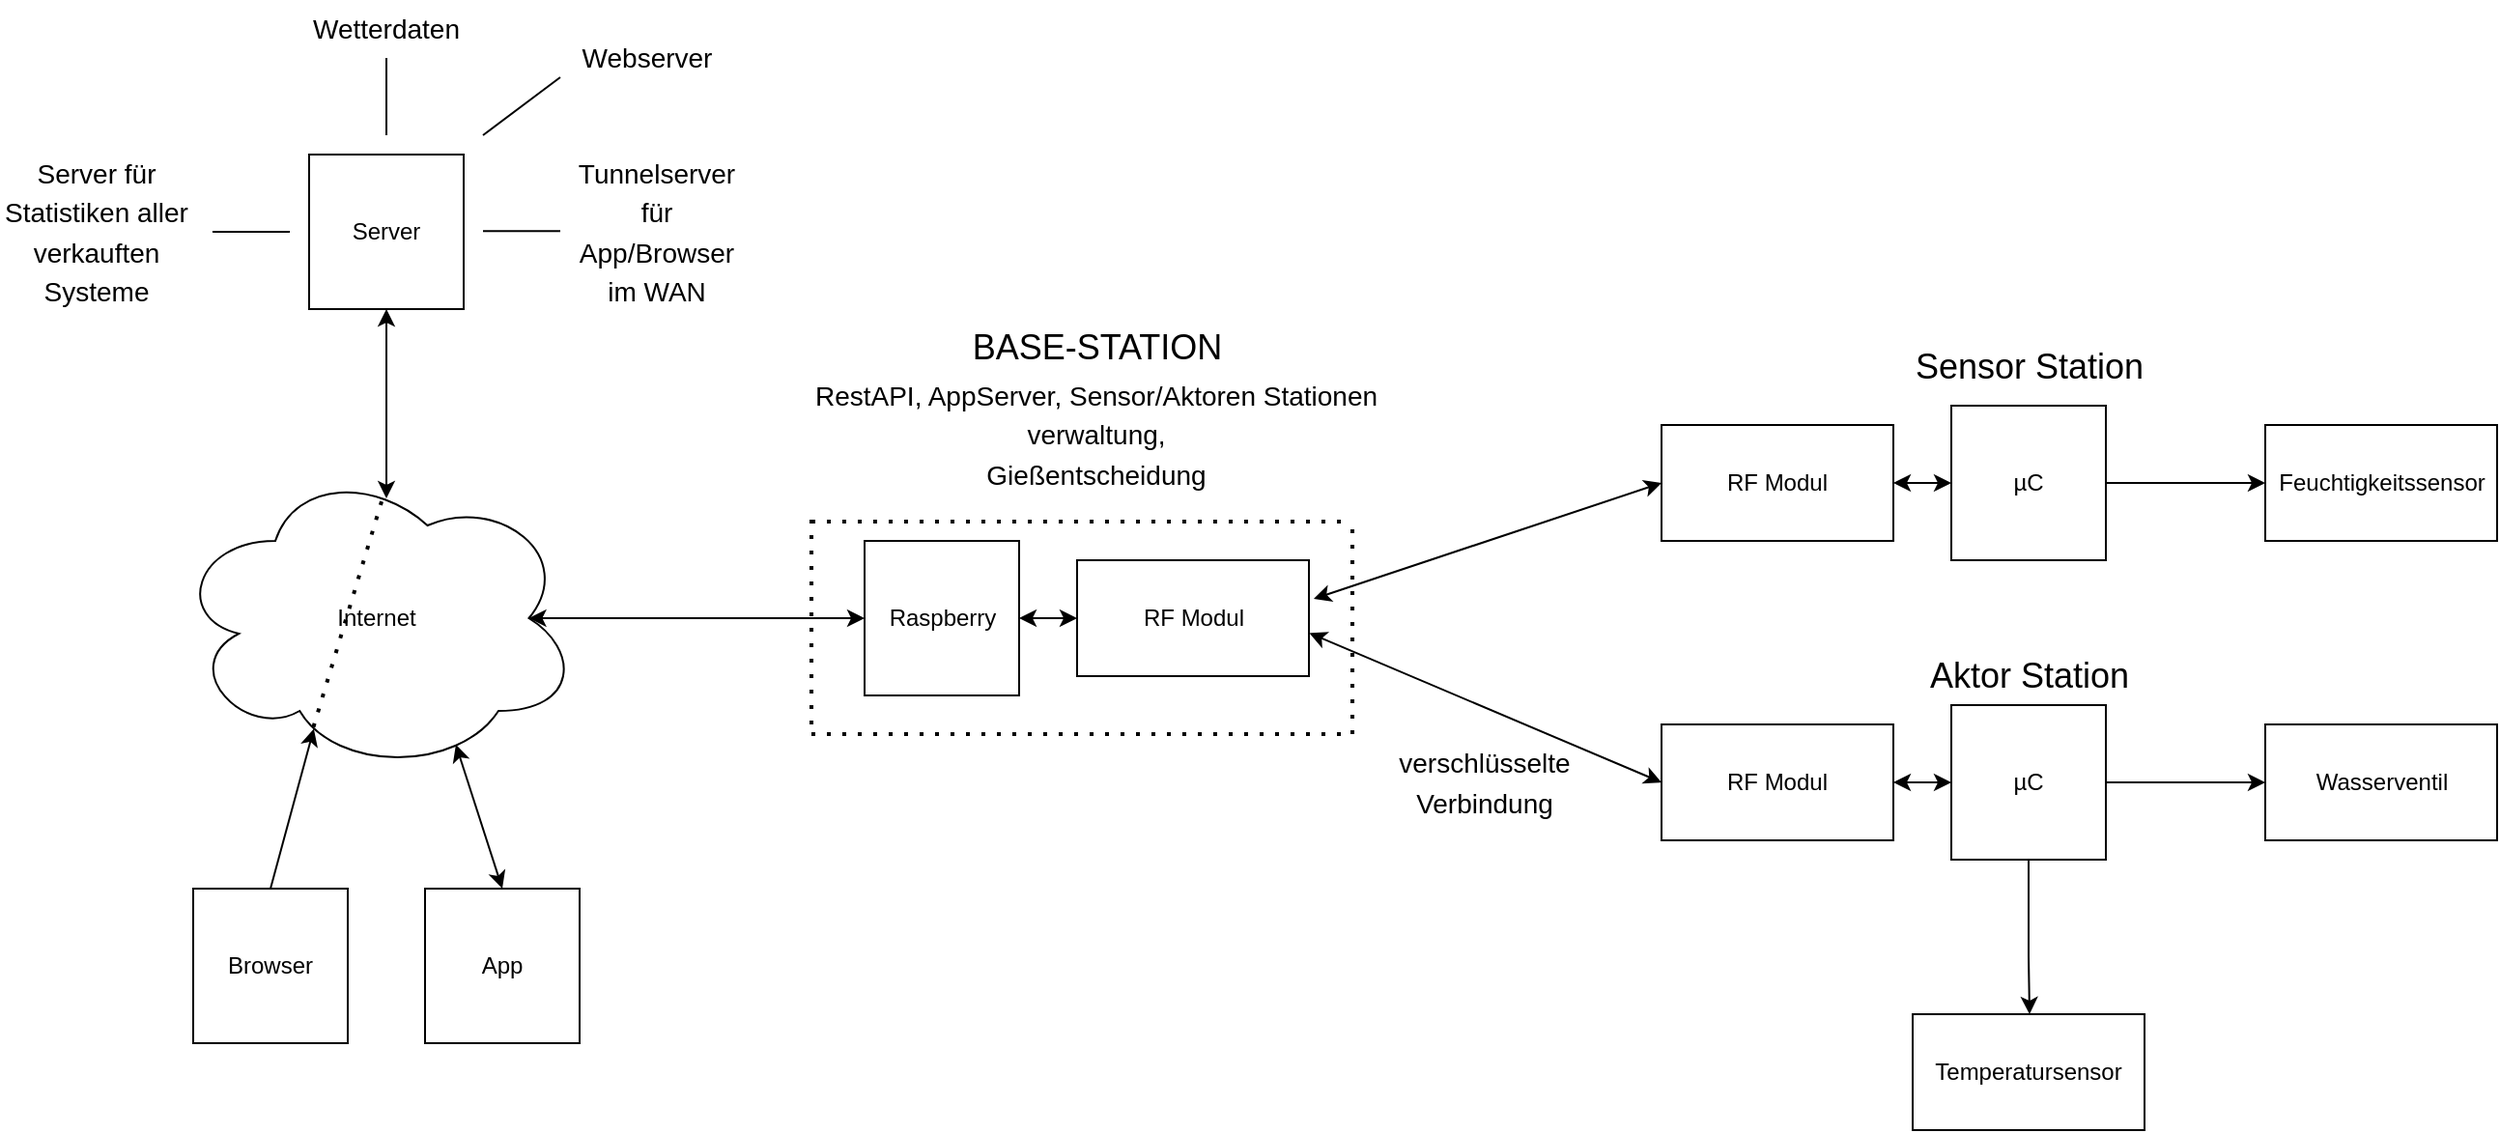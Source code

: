 <mxfile version="14.1.8" type="device"><diagram id="nXd5mDpqDqAThNTadgBW" name="Seite-1"><mxGraphModel dx="1533" dy="344" grid="1" gridSize="10" guides="1" tooltips="1" connect="1" arrows="1" fold="1" page="1" pageScale="1" pageWidth="827" pageHeight="1169" math="0" shadow="0"><root><mxCell id="0"/><mxCell id="1" parent="0"/><mxCell id="NCbId82HQR3_85EUajxe-1" value="Raspberry" style="whiteSpace=wrap;html=1;aspect=fixed;" parent="1" vertex="1"><mxGeometry x="-92.5" y="540" width="80" height="80" as="geometry"/></mxCell><mxCell id="NCbId82HQR3_85EUajxe-3" value="RF Modul" style="rounded=0;whiteSpace=wrap;html=1;" parent="1" vertex="1"><mxGeometry x="17.5" y="550" width="120" height="60" as="geometry"/></mxCell><mxCell id="NCbId82HQR3_85EUajxe-11" value="App" style="whiteSpace=wrap;html=1;aspect=fixed;" parent="1" vertex="1"><mxGeometry x="-320" y="720" width="80" height="80" as="geometry"/></mxCell><mxCell id="NCbId82HQR3_85EUajxe-13" value="Browser" style="whiteSpace=wrap;html=1;aspect=fixed;" parent="1" vertex="1"><mxGeometry x="-440" y="720" width="80" height="80" as="geometry"/></mxCell><mxCell id="NCbId82HQR3_85EUajxe-16" value="&lt;font style=&quot;font-size: 14px&quot;&gt;Server für Statistiken aller verkauften Systeme&lt;br&gt;&lt;/font&gt;" style="text;html=1;strokeColor=none;fillColor=none;align=center;verticalAlign=middle;whiteSpace=wrap;rounded=0;fontSize=17;" parent="1" vertex="1"><mxGeometry x="-540" y="365" width="100" height="30" as="geometry"/></mxCell><mxCell id="NCbId82HQR3_85EUajxe-24" value="" style="endArrow=classic;startArrow=classic;html=1;exitX=1;exitY=0.5;exitDx=0;exitDy=0;" parent="1" source="NCbId82HQR3_85EUajxe-1" edge="1"><mxGeometry width="50" height="50" relative="1" as="geometry"><mxPoint x="157.5" y="650" as="sourcePoint"/><mxPoint x="17.5" y="580" as="targetPoint"/></mxGeometry></mxCell><mxCell id="NCbId82HQR3_85EUajxe-51" value="RF Modul" style="rounded=0;whiteSpace=wrap;html=1;" parent="1" vertex="1"><mxGeometry x="320" y="480" width="120" height="60" as="geometry"/></mxCell><mxCell id="NCbId82HQR3_85EUajxe-52" value="&lt;font style=&quot;font-size: 18px&quot;&gt;BASE-STATION&lt;/font&gt;" style="text;html=1;strokeColor=none;fillColor=none;align=center;verticalAlign=middle;whiteSpace=wrap;rounded=0;" parent="1" vertex="1"><mxGeometry x="-72.5" y="430" width="200" height="20" as="geometry"/></mxCell><mxCell id="UzL_wl_r-cDt35VjVnn_-1" value="" style="edgeStyle=orthogonalEdgeStyle;rounded=0;orthogonalLoop=1;jettySize=auto;html=1;" edge="1" parent="1" source="NCbId82HQR3_85EUajxe-54" target="0BHW11SroKrRSVSjrT4o-15"><mxGeometry relative="1" as="geometry"/></mxCell><mxCell id="NCbId82HQR3_85EUajxe-54" value="µC" style="whiteSpace=wrap;html=1;aspect=fixed;" parent="1" vertex="1"><mxGeometry x="470" y="470" width="80" height="80" as="geometry"/></mxCell><mxCell id="NCbId82HQR3_85EUajxe-57" value="" style="endArrow=classic;startArrow=classic;html=1;exitX=1;exitY=0.5;exitDx=0;exitDy=0;" parent="1" source="NCbId82HQR3_85EUajxe-51" edge="1"><mxGeometry width="50" height="50" relative="1" as="geometry"><mxPoint x="240" y="590" as="sourcePoint"/><mxPoint x="470" y="510" as="targetPoint"/></mxGeometry></mxCell><mxCell id="0BHW11SroKrRSVSjrT4o-15" value="Feuchtigkeitssensor" style="rounded=0;whiteSpace=wrap;html=1;" parent="1" vertex="1"><mxGeometry x="632.5" y="480" width="120" height="60" as="geometry"/></mxCell><mxCell id="XbtBLa1Coj9bgrIhp1u4-4" value="&lt;font style=&quot;font-size: 18px&quot;&gt;Sensor Station&lt;/font&gt;" style="text;html=1;align=center;verticalAlign=middle;resizable=0;points=[];autosize=1;" parent="1" vertex="1"><mxGeometry x="445" y="440" width="130" height="20" as="geometry"/></mxCell><mxCell id="XbtBLa1Coj9bgrIhp1u4-9" value="&lt;font style=&quot;font-size: 14px&quot;&gt;RestAPI, AppServer, Sensor/Aktoren Stationen verwaltung,&lt;br&gt;Gießentscheidung&lt;br&gt;&lt;/font&gt;" style="text;html=1;strokeColor=none;fillColor=none;align=center;verticalAlign=middle;whiteSpace=wrap;rounded=0;fontSize=17;" parent="1" vertex="1"><mxGeometry x="-150" y="470" width="355" height="30" as="geometry"/></mxCell><mxCell id="z2BHFFj9ai1Mh1Mi3xWt-1" value="&lt;span style=&quot;font-size: 14px&quot;&gt;verschlüsselte &lt;br&gt;Verbindung&lt;/span&gt;" style="text;html=1;strokeColor=none;fillColor=none;align=center;verticalAlign=middle;whiteSpace=wrap;rounded=0;fontSize=17;" parent="1" vertex="1"><mxGeometry x="127.5" y="650" width="201" height="30" as="geometry"/></mxCell><mxCell id="SHo4XUEXJB7sYNDGd-_K-3" value="Server" style="whiteSpace=wrap;html=1;aspect=fixed;" parent="1" vertex="1"><mxGeometry x="-380" y="340" width="80" height="80" as="geometry"/></mxCell><mxCell id="SHo4XUEXJB7sYNDGd-_K-9" value="&lt;font style=&quot;font-size: 14px&quot;&gt;Wetterdaten&lt;br&gt;&lt;/font&gt;" style="text;html=1;strokeColor=none;fillColor=none;align=center;verticalAlign=middle;whiteSpace=wrap;rounded=0;fontSize=17;" parent="1" vertex="1"><mxGeometry x="-390" y="260" width="100" height="30" as="geometry"/></mxCell><mxCell id="SHo4XUEXJB7sYNDGd-_K-10" value="&lt;font style=&quot;font-size: 14px&quot;&gt;Tunnelserver für App/Browser im WAN&lt;br&gt;&lt;/font&gt;" style="text;html=1;strokeColor=none;fillColor=none;align=center;verticalAlign=middle;whiteSpace=wrap;rounded=0;fontSize=17;" parent="1" vertex="1"><mxGeometry x="-250" y="365" width="100" height="30" as="geometry"/></mxCell><mxCell id="wHK8-yIRelCuXJZKmyxP-1" value="Temperatursensor" style="rounded=0;whiteSpace=wrap;html=1;" parent="1" vertex="1"><mxGeometry x="450" y="785" width="120" height="60" as="geometry"/></mxCell><mxCell id="wHK8-yIRelCuXJZKmyxP-3" value="Wasserventil" style="rounded=0;whiteSpace=wrap;html=1;" parent="1" vertex="1"><mxGeometry x="632.5" y="635" width="120" height="60" as="geometry"/></mxCell><mxCell id="UzL_wl_r-cDt35VjVnn_-2" value="RF Modul" style="rounded=0;whiteSpace=wrap;html=1;" vertex="1" parent="1"><mxGeometry x="320" y="635" width="120" height="60" as="geometry"/></mxCell><mxCell id="UzL_wl_r-cDt35VjVnn_-3" value="" style="edgeStyle=orthogonalEdgeStyle;rounded=0;orthogonalLoop=1;jettySize=auto;html=1;" edge="1" parent="1" source="UzL_wl_r-cDt35VjVnn_-4"><mxGeometry relative="1" as="geometry"><mxPoint x="632.5" y="665" as="targetPoint"/></mxGeometry></mxCell><mxCell id="UzL_wl_r-cDt35VjVnn_-8" value="" style="edgeStyle=orthogonalEdgeStyle;rounded=0;orthogonalLoop=1;jettySize=auto;html=1;" edge="1" parent="1" source="UzL_wl_r-cDt35VjVnn_-4" target="wHK8-yIRelCuXJZKmyxP-1"><mxGeometry relative="1" as="geometry"><Array as="points"><mxPoint x="510.5" y="755"/><mxPoint x="510.5" y="755"/></Array></mxGeometry></mxCell><mxCell id="UzL_wl_r-cDt35VjVnn_-4" value="µC" style="whiteSpace=wrap;html=1;aspect=fixed;" vertex="1" parent="1"><mxGeometry x="470" y="625" width="80" height="80" as="geometry"/></mxCell><mxCell id="UzL_wl_r-cDt35VjVnn_-5" value="" style="endArrow=classic;startArrow=classic;html=1;exitX=1;exitY=0.5;exitDx=0;exitDy=0;" edge="1" parent="1" source="UzL_wl_r-cDt35VjVnn_-2"><mxGeometry width="50" height="50" relative="1" as="geometry"><mxPoint x="240" y="745" as="sourcePoint"/><mxPoint x="470" y="665" as="targetPoint"/></mxGeometry></mxCell><mxCell id="UzL_wl_r-cDt35VjVnn_-7" value="&lt;font style=&quot;font-size: 18px&quot;&gt;Aktor Station&lt;/font&gt;" style="text;html=1;align=center;verticalAlign=middle;resizable=0;points=[];autosize=1;" vertex="1" parent="1"><mxGeometry x="450" y="600" width="120" height="20" as="geometry"/></mxCell><mxCell id="UzL_wl_r-cDt35VjVnn_-14" value="Internet" style="ellipse;shape=cloud;whiteSpace=wrap;html=1;" vertex="1" parent="1"><mxGeometry x="-450" y="500" width="210" height="160" as="geometry"/></mxCell><mxCell id="UzL_wl_r-cDt35VjVnn_-19" value="" style="endArrow=none;html=1;entryX=0.5;entryY=1;entryDx=0;entryDy=0;" edge="1" parent="1" target="SHo4XUEXJB7sYNDGd-_K-9"><mxGeometry width="50" height="50" relative="1" as="geometry"><mxPoint x="-340" y="330" as="sourcePoint"/><mxPoint x="-290" y="280" as="targetPoint"/></mxGeometry></mxCell><mxCell id="UzL_wl_r-cDt35VjVnn_-20" value="" style="endArrow=none;html=1;" edge="1" parent="1"><mxGeometry width="50" height="50" relative="1" as="geometry"><mxPoint x="-390" y="380" as="sourcePoint"/><mxPoint x="-430" y="380" as="targetPoint"/></mxGeometry></mxCell><mxCell id="UzL_wl_r-cDt35VjVnn_-21" value="" style="endArrow=none;html=1;" edge="1" parent="1"><mxGeometry width="50" height="50" relative="1" as="geometry"><mxPoint x="-250.0" y="379.66" as="sourcePoint"/><mxPoint x="-290.0" y="379.66" as="targetPoint"/></mxGeometry></mxCell><mxCell id="UzL_wl_r-cDt35VjVnn_-22" value="&lt;font style=&quot;font-size: 14px&quot;&gt;Webserver&lt;/font&gt;" style="text;html=1;strokeColor=none;fillColor=none;align=center;verticalAlign=middle;whiteSpace=wrap;rounded=0;" vertex="1" parent="1"><mxGeometry x="-250" y="280" width="90" height="20" as="geometry"/></mxCell><mxCell id="UzL_wl_r-cDt35VjVnn_-23" value="" style="endArrow=none;html=1;" edge="1" parent="1"><mxGeometry width="50" height="50" relative="1" as="geometry"><mxPoint x="-290" y="330" as="sourcePoint"/><mxPoint x="-250" y="300" as="targetPoint"/></mxGeometry></mxCell><mxCell id="UzL_wl_r-cDt35VjVnn_-25" value="" style="endArrow=none;dashed=1;html=1;dashPattern=1 3;strokeWidth=2;exitX=0.344;exitY=0.852;exitDx=0;exitDy=0;exitPerimeter=0;entryX=0.513;entryY=0.118;entryDx=0;entryDy=0;entryPerimeter=0;" edge="1" parent="1" source="UzL_wl_r-cDt35VjVnn_-14" target="UzL_wl_r-cDt35VjVnn_-14"><mxGeometry width="50" height="50" relative="1" as="geometry"><mxPoint x="-560" y="590" as="sourcePoint"/><mxPoint x="-390" y="490" as="targetPoint"/></mxGeometry></mxCell><mxCell id="UzL_wl_r-cDt35VjVnn_-26" value="" style="endArrow=classic;html=1;exitX=0.5;exitY=0;exitDx=0;exitDy=0;entryX=0.345;entryY=0.858;entryDx=0;entryDy=0;entryPerimeter=0;" edge="1" parent="1" source="NCbId82HQR3_85EUajxe-13" target="UzL_wl_r-cDt35VjVnn_-14"><mxGeometry width="50" height="50" relative="1" as="geometry"><mxPoint x="-425" y="720" as="sourcePoint"/><mxPoint x="-380" y="636" as="targetPoint"/><Array as="points"/></mxGeometry></mxCell><mxCell id="UzL_wl_r-cDt35VjVnn_-28" value="" style="endArrow=classic;startArrow=classic;html=1;entryX=0.5;entryY=1;entryDx=0;entryDy=0;" edge="1" parent="1" target="SHo4XUEXJB7sYNDGd-_K-3"><mxGeometry width="50" height="50" relative="1" as="geometry"><mxPoint x="-340" y="518" as="sourcePoint"/><mxPoint x="-290" y="470" as="targetPoint"/></mxGeometry></mxCell><mxCell id="UzL_wl_r-cDt35VjVnn_-29" value="" style="endArrow=classic;startArrow=classic;html=1;entryX=0.695;entryY=0.909;entryDx=0;entryDy=0;entryPerimeter=0;exitX=0.5;exitY=0;exitDx=0;exitDy=0;" edge="1" parent="1" source="NCbId82HQR3_85EUajxe-11" target="UzL_wl_r-cDt35VjVnn_-14"><mxGeometry width="50" height="50" relative="1" as="geometry"><mxPoint x="-300" y="710" as="sourcePoint"/><mxPoint x="-250" y="660" as="targetPoint"/></mxGeometry></mxCell><mxCell id="UzL_wl_r-cDt35VjVnn_-30" value="" style="endArrow=classic;startArrow=classic;html=1;exitX=0.875;exitY=0.5;exitDx=0;exitDy=0;exitPerimeter=0;entryX=0;entryY=0.5;entryDx=0;entryDy=0;" edge="1" parent="1" source="UzL_wl_r-cDt35VjVnn_-14" target="NCbId82HQR3_85EUajxe-1"><mxGeometry width="50" height="50" relative="1" as="geometry"><mxPoint x="-200" y="620" as="sourcePoint"/><mxPoint x="-150" y="570" as="targetPoint"/></mxGeometry></mxCell><mxCell id="UzL_wl_r-cDt35VjVnn_-31" value="" style="endArrow=none;dashed=1;html=1;dashPattern=1 3;strokeWidth=2;" edge="1" parent="1"><mxGeometry width="50" height="50" relative="1" as="geometry"><mxPoint x="-120" y="640" as="sourcePoint"/><mxPoint x="160" y="640" as="targetPoint"/></mxGeometry></mxCell><mxCell id="UzL_wl_r-cDt35VjVnn_-32" value="" style="endArrow=none;dashed=1;html=1;dashPattern=1 3;strokeWidth=2;" edge="1" parent="1"><mxGeometry width="50" height="50" relative="1" as="geometry"><mxPoint x="-120.0" y="530" as="sourcePoint"/><mxPoint x="160.0" y="530" as="targetPoint"/></mxGeometry></mxCell><mxCell id="UzL_wl_r-cDt35VjVnn_-33" value="" style="endArrow=none;dashed=1;html=1;dashPattern=1 3;strokeWidth=2;" edge="1" parent="1"><mxGeometry width="50" height="50" relative="1" as="geometry"><mxPoint x="160" y="640" as="sourcePoint"/><mxPoint x="160" y="530" as="targetPoint"/></mxGeometry></mxCell><mxCell id="UzL_wl_r-cDt35VjVnn_-34" value="" style="endArrow=none;dashed=1;html=1;dashPattern=1 3;strokeWidth=2;" edge="1" parent="1"><mxGeometry width="50" height="50" relative="1" as="geometry"><mxPoint x="-120.0" y="635" as="sourcePoint"/><mxPoint x="-120.0" y="525" as="targetPoint"/></mxGeometry></mxCell><mxCell id="UzL_wl_r-cDt35VjVnn_-45" value="" style="endArrow=classic;startArrow=classic;html=1;entryX=0;entryY=0.5;entryDx=0;entryDy=0;" edge="1" parent="1" target="NCbId82HQR3_85EUajxe-51"><mxGeometry width="50" height="50" relative="1" as="geometry"><mxPoint x="140" y="570" as="sourcePoint"/><mxPoint x="260" y="540" as="targetPoint"/></mxGeometry></mxCell><mxCell id="UzL_wl_r-cDt35VjVnn_-46" value="" style="endArrow=classic;startArrow=classic;html=1;entryX=0;entryY=0.5;entryDx=0;entryDy=0;exitX=1.002;exitY=0.629;exitDx=0;exitDy=0;exitPerimeter=0;" edge="1" parent="1" source="NCbId82HQR3_85EUajxe-3" target="UzL_wl_r-cDt35VjVnn_-2"><mxGeometry width="50" height="50" relative="1" as="geometry"><mxPoint x="160" y="600" as="sourcePoint"/><mxPoint x="320" y="540" as="targetPoint"/></mxGeometry></mxCell></root></mxGraphModel></diagram></mxfile>
